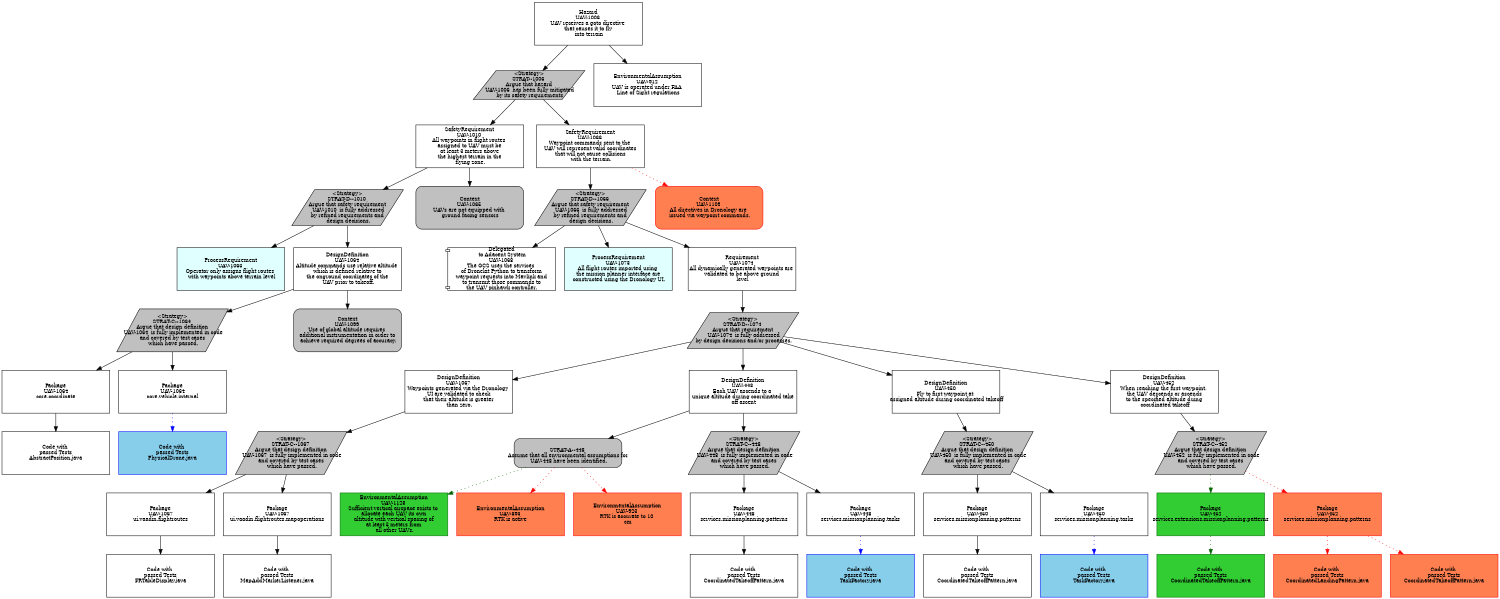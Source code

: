 digraph g { graph [autosize=false, size="10,20!", resolution=200, rankdir = "TD"];
node [ fontsize = "10" shape = "record" ];
edge [];
"UAV-1006Delta"[
label = "Hazard\nUAV-1006 \nUAV receives a goto directive \n that causes it to fly \n into terrain "
shape = "record"
color = "black"
style = "filled"
fillcolor = "white"
fixedsize = "true"
width = "3.0"
height = "1.2"
];
"STRAT--1006Delta"[
label = "<Strategy>\nSTRAT--1006 \n Argue that hazard \n  UAV-1006  has been fully mitigated \n by its safety requirements"
shape = "parallelogram"
color = "black"
style = "filled"
fillcolor = "grey"
fixedsize = "true"
width = "3.0"
height = "0.8"
];
"UAV-1010Delta"[
label = "SafetyRequirement\nUAV-1010 \nAll waypoints in flight routes \n assigned to UAV must be \n at least 3 meters above \n the highest terrain in the \n flying zone. "
shape = "record"
color = "black"
style = "filled"
fillcolor = "white"
fixedsize = "true"
width = "3.0"
height = "1.2"
];
"STRAT-D--1010Delta"[
label = "<Strategy>\nSTRAT-D--1010 \n Argue that safety requirement \n  UAV-1010  is fully addressed \n by refined requirements and \n design decisions."
shape = "parallelogram"
color = "black"
style = "filled"
fillcolor = "grey"
fixedsize = "true"
width = "3.0"
height = "1.0"
];
"UAV-1063Delta"[
label = "ProcessRequirement\nUAV-1063 \nOperator only assigns flight routes \n with waypoints above terrain level "
shape = "record"
color = "black"
style = "filled"
fillcolor = "lightcyan"
fixedsize = "true"
width = "3.0"
height = "1.2"
];
"UAV-1064Delta"[
label = "DesignDefinition\nUAV-1064 \nAltitude commands use relative altitude \n which is defined relative to \n the onground coordinates of the \n UAV prior to takeoff. "
shape = "record"
color = "black"
style = "filled"
fillcolor = "white"
fixedsize = "true"
width = "3.0"
height = "1.2"
];
"STRAT-C--1064Delta"[
label = "<Strategy>\nSTRAT-C--1064 \n Argue that design definition \n  UAV-1064  is fully implemented in code \n and covered by test cases \n which have passed."
shape = "parallelogram"
color = "black"
style = "filled"
fillcolor = "grey"
fixedsize = "true"
width = "3.0"
height = "1.2000000000000002"
];
"UAV-1064\ncore.coordinate"[
label = "Package\nUAV-1064\ncore.coordinate"
shape = "record"
color = "black"
style = "filled"
fillcolor = "white"
fixedsize = "true"
width = "3.0"
height = "1.2"
];
"UAV-1064edu.nd.dronology.core/src/edu/nd/dronology/core/coordinate/AbstractPosition.java"[
label = "Code with \n passed Tests \nAbstractPosition.java"
shape = "record"
color = "black"
style = "filled"
fillcolor = "white"
fixedsize = "true"
width = "3.0"
height = "1.2"
];
"UAV-1064\ncore.vehicle.internal"[
label = "Package\nUAV-1064\ncore.vehicle.internal"
shape = "record"
color = "black"
style = "filled"
fillcolor = "white"
fixedsize = "true"
width = "3.0"
height = "1.2"
];
"UAV-1064edu.nd.dronology.core/src/edu/nd/dronology/core/vehicle/internal/PhysicalDrone.java"[
label = "Code with \n passed Tests \nPhysicalDrone.java"
shape = "record"
color = "blue"
style = "filled"
fillcolor = "skyblue"
fixedsize = "true"
width = "3.0"
height = "1.2"
];
"UAV-1099Delta"[
label = "Context\nUAV-1099 \nUse of global altitude requires \n additional instrumentation in order to \n achieve required degrees of accuracy. "
shape = "Mrecord"
color = "black"
style = "filled"
fillcolor = "grey"
fixedsize = "true"
width = "3.0"
height = "1.2"
];
"UAV-1065Delta"[
label = "Context\nUAV-1065 \nUAVs are not equipped with \n ground facing sensors "
shape = "Mrecord"
color = "black"
style = "filled"
fillcolor = "grey"
fixedsize = "true"
width = "3.0"
height = "1.2"
];
"UAV-1066Delta"[
label = "SafetyRequirement\nUAV-1066 \nWaypoint commands sent to the \n UAV will represent valid coordinates \n that will not cause collisions \n with the terrain. "
shape = "record"
color = "black"
style = "filled"
fillcolor = "white"
fixedsize = "true"
width = "3.0"
height = "1.2"
];
"STRAT-D--1066Delta"[
label = "<Strategy>\nSTRAT-D--1066 \n Argue that safety requirement \n  UAV-1066  is fully addressed \n by refined requirements and \n design decisions."
shape = "parallelogram"
color = "black"
style = "filled"
fillcolor = "grey"
fixedsize = "true"
width = "3.0"
height = "1.0"
];
"UAV-1068Delta"[
label = " Delegated \n to Adacent System\nUAV-1068 \nThe GCS uses the services \n of Dronekit Python to transform \n waypoint requests into Mavlink and \n to transmit those commands to \n the UAV pixhawk controller. "
shape = "component"
color = "black"
style = "filled"
fillcolor = "white"
fixedsize = "true"
width = "3.0"
height = "1.2"
];
"UAV-1073Delta"[
label = "ProcessRequirement\nUAV-1073 \nAll flight routes imported using \n the mission planner interface are \n constructed using the Dronology UI. "
shape = "record"
color = "black"
style = "filled"
fillcolor = "lightcyan"
fixedsize = "true"
width = "3.0"
height = "1.2"
];
"UAV-1074Delta"[
label = "Requirement\nUAV-1074 \nAll dynamically generated waypoints are \n validated to be above ground \n level "
shape = "record"
color = "black"
style = "filled"
fillcolor = "white"
fixedsize = "true"
width = "3.0"
height = "1.2"
];
"STRAT-D--1074Delta"[
label = "<Strategy>\nSTRAT-D--1074 \n Argue that requirement \n  UAV-1074  is fully addressed \n by design decisions and/or processes."
shape = "parallelogram"
color = "black"
style = "filled"
fillcolor = "grey"
fixedsize = "true"
width = "3.0"
height = "1.0"
];
"UAV-1067Delta"[
label = "DesignDefinition\nUAV-1067 \nWaypoints generated via the Dronology \n UI are validated to check \n that their altitude is greater \n than zero. "
shape = "record"
color = "black"
style = "filled"
fillcolor = "white"
fixedsize = "true"
width = "3.0"
height = "1.2"
];
"STRAT-C--1067Delta"[
label = "<Strategy>\nSTRAT-C--1067 \n Argue that design definition \n  UAV-1067  is fully implemented in code \n and covered by test cases \n which have passed."
shape = "parallelogram"
color = "black"
style = "filled"
fillcolor = "grey"
fixedsize = "true"
width = "3.0"
height = "1.2000000000000002"
];
"UAV-1067\nui.vaadin.flightroutes"[
label = "Package\nUAV-1067\nui.vaadin.flightroutes"
shape = "record"
color = "black"
style = "filled"
fillcolor = "white"
fixedsize = "true"
width = "3.0"
height = "1.2"
];
"UAV-1067edu.nd.dronology.ui.vaadin/src/main/java/edu/nd/dronology/ui/vaadin/flightroutes/FRTableDisplay.java"[
label = "Code with \n passed Tests \nFRTableDisplay.java"
shape = "record"
color = "black"
style = "filled"
fillcolor = "white"
fixedsize = "true"
width = "3.0"
height = "1.2"
];
"UAV-1067\nui.vaadin.flightroutes.mapoperations"[
label = "Package\nUAV-1067\nui.vaadin.flightroutes.mapoperations"
shape = "record"
color = "black"
style = "filled"
fillcolor = "white"
fixedsize = "true"
width = "3.0"
height = "1.2"
];
"UAV-1067edu.nd.dronology.ui.vaadin/src/main/java/edu/nd/dronology/ui/vaadin/flightroutes/mapoperations/MapAddMarkerListener.java"[
label = "Code with \n passed Tests \nMapAddMarkerListener.java"
shape = "record"
color = "black"
style = "filled"
fillcolor = "white"
fixedsize = "true"
width = "3.0"
height = "1.2"
];
"UAV-448Delta"[
label = "DesignDefinition\nUAV-448 \nEach UAV ascends to a \n unique altitude during coordinated take \n off ascent "
shape = "record"
color = "black"
style = "filled"
fillcolor = "white"
fixedsize = "true"
width = "3.0"
height = "1.2"
];
"STRAT-A--448Delta"[
label = "<Assumption>\nSTRAT-A--448 \n Assume that all environmental assumptions for \n  UAV-448  have been identified."
shape = "Mrecord"
color = "black"
style = "filled"
fillcolor = "grey"
fixedsize = "true"
width = "3.0"
height = "0.8"
];
"UAV-1128Delta"[
label = "EnvironmentalAssumption\nUAV-1128 \nSufficient vertical airspace exists to \n allocate each UAV its own \n altitude with vertical spacing of \n at least 5 meters from \n all other UAVs. "
shape = "record"
color = "darkgreen"
style = "filled"
fillcolor = "limegreen"
fixedsize = "true"
width = "3.0"
height = "1.2"
];
"UAV-893Delta"[
label = "EnvironmentalAssumption\nUAV-893 \nRTK is active "
shape = "record"
color = "red"
style = "filled"
fillcolor = "coral"
fixedsize = "true"
width = "3.0"
height = "1.2"
];
"UAV-923Delta"[
label = "EnvironmentalAssumption\nUAV-923 \nRTK is accurate to 10 \n cm "
shape = "record"
color = "red"
style = "filled"
fillcolor = "coral"
fixedsize = "true"
width = "3.0"
height = "1.2"
];
"STRAT-A--448Delta"[
label = "<Assumption>\nSTRAT-A--448 \n Assume that all environmental assumptions for \n  UAV-448  have been identified."
shape = "Mrecord"
color = "black"
style = "filled"
fillcolor = "grey"
fixedsize = "true"
width = "3.0"
height = "0.8"
];
"UAV-1128Delta"[
label = "EnvironmentalAssumption\nUAV-1128 \nSufficient vertical airspace exists to \n allocate each UAV its own \n altitude with vertical spacing of \n at least 5 meters from \n all other UAVs. "
shape = "record"
color = "darkgreen"
style = "filled"
fillcolor = "limegreen"
fixedsize = "true"
width = "3.0"
height = "1.2"
];
"UAV-893Delta"[
label = "EnvironmentalAssumption\nUAV-893 \nRTK is active "
shape = "record"
color = "red"
style = "filled"
fillcolor = "coral"
fixedsize = "true"
width = "3.0"
height = "1.2"
];
"UAV-923Delta"[
label = "EnvironmentalAssumption\nUAV-923 \nRTK is accurate to 10 \n cm "
shape = "record"
color = "red"
style = "filled"
fillcolor = "coral"
fixedsize = "true"
width = "3.0"
height = "1.2"
];
"STRAT-C--448Delta"[
label = "<Strategy>\nSTRAT-C--448 \n Argue that design definition \n  UAV-448  is fully implemented in code \n and covered by test cases \n which have passed."
shape = "parallelogram"
color = "black"
style = "filled"
fillcolor = "grey"
fixedsize = "true"
width = "3.0"
height = "1.2000000000000002"
];
"UAV-448\nservices.missionplanning.patterns"[
label = "Package\nUAV-448\nservices.missionplanning.patterns"
shape = "record"
color = "black"
style = "filled"
fillcolor = "white"
fixedsize = "true"
width = "3.0"
height = "1.2"
];
"UAV-448edu.nd.dronology.services/src/edu/nd/dronology/services/missionplanning/patterns/CoordinatedTakeoffPattern.java"[
label = "Code with \n passed Tests \nCoordinatedTakeoffPattern.java"
shape = "record"
color = "black"
style = "filled"
fillcolor = "white"
fixedsize = "true"
width = "3.0"
height = "1.2"
];
"UAV-448edu.nd.dronology.services/src/edu/nd/dronology/services/missionplanning/patterns/CoordinatedTakeoffPattern.java"[
label = "Code with \n passed Tests \nCoordinatedTakeoffPattern.java"
shape = "record"
color = "black"
style = "filled"
fillcolor = "white"
fixedsize = "true"
width = "3.0"
height = "1.2"
];
"UAV-448\nservices.missionplanning.tasks"[
label = "Package\nUAV-448\nservices.missionplanning.tasks"
shape = "record"
color = "black"
style = "filled"
fillcolor = "white"
fixedsize = "true"
width = "3.0"
height = "1.2"
];
"UAV-448edu.nd.dronology.services/src/edu/nd/dronology/services/missionplanning/tasks/TaskFactory.java"[
label = "Code with \n passed Tests \nTaskFactory.java"
shape = "record"
color = "blue"
style = "filled"
fillcolor = "skyblue"
fixedsize = "true"
width = "3.0"
height = "1.2"
];
"UAV-448edu.nd.dronology.services/src/edu/nd/dronology/services/missionplanning/tasks/TaskFactory.java"[
label = "Code with \n passed Tests \nTaskFactory.java"
shape = "record"
color = "blue"
style = "filled"
fillcolor = "skyblue"
fixedsize = "true"
width = "3.0"
height = "1.2"
];
"STRAT-C--448Delta"[
label = "<Strategy>\nSTRAT-C--448 \n Argue that design definition \n  UAV-448  is fully implemented in code \n and covered by test cases \n which have passed."
shape = "parallelogram"
color = "black"
style = "filled"
fillcolor = "grey"
fixedsize = "true"
width = "3.0"
height = "1.2000000000000002"
];
"UAV-448\nservices.missionplanning.patterns"[
label = "Package\nUAV-448\nservices.missionplanning.patterns"
shape = "record"
color = "black"
style = "filled"
fillcolor = "white"
fixedsize = "true"
width = "3.0"
height = "1.2"
];
"UAV-448edu.nd.dronology.services/src/edu/nd/dronology/services/missionplanning/patterns/CoordinatedTakeoffPattern.java"[
label = "Code with \n passed Tests \nCoordinatedTakeoffPattern.java"
shape = "record"
color = "black"
style = "filled"
fillcolor = "white"
fixedsize = "true"
width = "3.0"
height = "1.2"
];
"UAV-448edu.nd.dronology.services/src/edu/nd/dronology/services/missionplanning/patterns/CoordinatedTakeoffPattern.java"[
label = "Code with \n passed Tests \nCoordinatedTakeoffPattern.java"
shape = "record"
color = "black"
style = "filled"
fillcolor = "white"
fixedsize = "true"
width = "3.0"
height = "1.2"
];
"UAV-448\nservices.missionplanning.tasks"[
label = "Package\nUAV-448\nservices.missionplanning.tasks"
shape = "record"
color = "black"
style = "filled"
fillcolor = "white"
fixedsize = "true"
width = "3.0"
height = "1.2"
];
"UAV-448edu.nd.dronology.services/src/edu/nd/dronology/services/missionplanning/tasks/TaskFactory.java"[
label = "Code with \n passed Tests \nTaskFactory.java"
shape = "record"
color = "blue"
style = "filled"
fillcolor = "skyblue"
fixedsize = "true"
width = "3.0"
height = "1.2"
];
"UAV-448edu.nd.dronology.services/src/edu/nd/dronology/services/missionplanning/tasks/TaskFactory.java"[
label = "Code with \n passed Tests \nTaskFactory.java"
shape = "record"
color = "blue"
style = "filled"
fillcolor = "skyblue"
fixedsize = "true"
width = "3.0"
height = "1.2"
];
"UAV-450Delta"[
label = "DesignDefinition\nUAV-450 \nFly to first waypoint at \n assigned altitude during coordinated takeoff "
shape = "record"
color = "black"
style = "filled"
fillcolor = "white"
fixedsize = "true"
width = "3.0"
height = "1.2"
];
"STRAT-C--450Delta"[
label = "<Strategy>\nSTRAT-C--450 \n Argue that design definition \n  UAV-450  is fully implemented in code \n and covered by test cases \n which have passed."
shape = "parallelogram"
color = "black"
style = "filled"
fillcolor = "grey"
fixedsize = "true"
width = "3.0"
height = "1.2000000000000002"
];
"UAV-450\nservices.missionplanning.patterns"[
label = "Package\nUAV-450\nservices.missionplanning.patterns"
shape = "record"
color = "black"
style = "filled"
fillcolor = "white"
fixedsize = "true"
width = "3.0"
height = "1.2"
];
"UAV-450edu.nd.dronology.services/src/edu/nd/dronology/services/missionplanning/patterns/CoordinatedTakeoffPattern.java"[
label = "Code with \n passed Tests \nCoordinatedTakeoffPattern.java"
shape = "record"
color = "black"
style = "filled"
fillcolor = "white"
fixedsize = "true"
width = "3.0"
height = "1.2"
];
"UAV-450edu.nd.dronology.services/src/edu/nd/dronology/services/missionplanning/patterns/CoordinatedTakeoffPattern.java"[
label = "Code with \n passed Tests \nCoordinatedTakeoffPattern.java"
shape = "record"
color = "black"
style = "filled"
fillcolor = "white"
fixedsize = "true"
width = "3.0"
height = "1.2"
];
"UAV-450\nservices.missionplanning.tasks"[
label = "Package\nUAV-450\nservices.missionplanning.tasks"
shape = "record"
color = "black"
style = "filled"
fillcolor = "white"
fixedsize = "true"
width = "3.0"
height = "1.2"
];
"UAV-450edu.nd.dronology.services/src/edu/nd/dronology/services/missionplanning/tasks/TaskFactory.java"[
label = "Code with \n passed Tests \nTaskFactory.java"
shape = "record"
color = "blue"
style = "filled"
fillcolor = "skyblue"
fixedsize = "true"
width = "3.0"
height = "1.2"
];
"UAV-450edu.nd.dronology.services/src/edu/nd/dronology/services/missionplanning/tasks/TaskFactory.java"[
label = "Code with \n passed Tests \nTaskFactory.java"
shape = "record"
color = "blue"
style = "filled"
fillcolor = "skyblue"
fixedsize = "true"
width = "3.0"
height = "1.2"
];
"STRAT-C--450Delta"[
label = "<Strategy>\nSTRAT-C--450 \n Argue that design definition \n  UAV-450  is fully implemented in code \n and covered by test cases \n which have passed."
shape = "parallelogram"
color = "black"
style = "filled"
fillcolor = "grey"
fixedsize = "true"
width = "3.0"
height = "1.2000000000000002"
];
"UAV-450\nservices.missionplanning.patterns"[
label = "Package\nUAV-450\nservices.missionplanning.patterns"
shape = "record"
color = "black"
style = "filled"
fillcolor = "white"
fixedsize = "true"
width = "3.0"
height = "1.2"
];
"UAV-450edu.nd.dronology.services/src/edu/nd/dronology/services/missionplanning/patterns/CoordinatedTakeoffPattern.java"[
label = "Code with \n passed Tests \nCoordinatedTakeoffPattern.java"
shape = "record"
color = "black"
style = "filled"
fillcolor = "white"
fixedsize = "true"
width = "3.0"
height = "1.2"
];
"UAV-450edu.nd.dronology.services/src/edu/nd/dronology/services/missionplanning/patterns/CoordinatedTakeoffPattern.java"[
label = "Code with \n passed Tests \nCoordinatedTakeoffPattern.java"
shape = "record"
color = "black"
style = "filled"
fillcolor = "white"
fixedsize = "true"
width = "3.0"
height = "1.2"
];
"UAV-450\nservices.missionplanning.tasks"[
label = "Package\nUAV-450\nservices.missionplanning.tasks"
shape = "record"
color = "black"
style = "filled"
fillcolor = "white"
fixedsize = "true"
width = "3.0"
height = "1.2"
];
"UAV-450edu.nd.dronology.services/src/edu/nd/dronology/services/missionplanning/tasks/TaskFactory.java"[
label = "Code with \n passed Tests \nTaskFactory.java"
shape = "record"
color = "blue"
style = "filled"
fillcolor = "skyblue"
fixedsize = "true"
width = "3.0"
height = "1.2"
];
"UAV-450edu.nd.dronology.services/src/edu/nd/dronology/services/missionplanning/tasks/TaskFactory.java"[
label = "Code with \n passed Tests \nTaskFactory.java"
shape = "record"
color = "blue"
style = "filled"
fillcolor = "skyblue"
fixedsize = "true"
width = "3.0"
height = "1.2"
];
"UAV-452Delta"[
label = "DesignDefinition\nUAV-452 \nWhen reaching the first waypoint, \n the UAV descends or ascends \n to the specified altitude duing \n coordinated takeoff "
shape = "record"
color = "black"
style = "filled"
fillcolor = "white"
fixedsize = "true"
width = "3.0"
height = "1.2"
];
"STRAT-C--452Delta"[
label = "<Strategy>\nSTRAT-C--452 \n Argue that design definition \n  UAV-452  is fully implemented in code \n and covered by test cases \n which have passed."
shape = "parallelogram"
color = "black"
style = "filled"
fillcolor = "grey"
fixedsize = "true"
width = "3.0"
height = "1.2000000000000002"
];
"UAV-452\nservices.extensions.missionplanning.patterns"[
label = "Package\nUAV-452\nservices.extensions.missionplanning.patterns"
shape = "record"
color = "darkgreen"
style = "filled"
fillcolor = "limegreen"
fixedsize = "true"
width = "3.0"
height = "1.2"
];
"UAV-452edu.nd.dronology.services.extensions.missionplanning/src/edu/nd/dronology/services/extensions/missionplanning/patterns/CoordinatedTakeoffPattern.java"[
label = "Code with \n passed Tests \nCoordinatedTakeoffPattern.java"
shape = "record"
color = "darkgreen"
style = "filled"
fillcolor = "limegreen"
fixedsize = "true"
width = "3.0"
height = "1.2"
];
"UAV-452\nservices.missionplanning.patterns"[
label = "Package\nUAV-452\nservices.missionplanning.patterns"
shape = "record"
color = "red"
style = "filled"
fillcolor = "coral"
fixedsize = "true"
width = "3.0"
height = "1.2"
];
"UAV-452edu.nd.dronology.services/src/edu/nd/dronology/services/missionplanning/patterns/CoordinatedLandingPattern.java"[
label = "Code with \n passed Tests \nCoordinatedLandingPattern.java"
shape = "record"
color = "red"
style = "filled"
fillcolor = "coral"
fixedsize = "true"
width = "3.0"
height = "1.2"
];
"UAV-452edu.nd.dronology.services/src/edu/nd/dronology/services/missionplanning/patterns/CoordinatedLandingPattern.java"[
label = "Code with \n passed Tests \nCoordinatedLandingPattern.java"
shape = "record"
color = "red"
style = "filled"
fillcolor = "coral"
fixedsize = "true"
width = "3.0"
height = "1.2"
];
"UAV-452edu.nd.dronology.services/src/edu/nd/dronology/services/missionplanning/patterns/CoordinatedTakeoffPattern.java"[
label = "Code with \n passed Tests \nCoordinatedTakeoffPattern.java"
shape = "record"
color = "red"
style = "filled"
fillcolor = "coral"
fixedsize = "true"
width = "3.0"
height = "1.2"
];
"UAV-452edu.nd.dronology.services/src/edu/nd/dronology/services/missionplanning/patterns/CoordinatedTakeoffPattern.java"[
label = "Code with \n passed Tests \nCoordinatedTakeoffPattern.java"
shape = "record"
color = "red"
style = "filled"
fillcolor = "coral"
fixedsize = "true"
width = "3.0"
height = "1.2"
];
"STRAT-C--452Delta"[
label = "<Strategy>\nSTRAT-C--452 \n Argue that design definition \n  UAV-452  is fully implemented in code \n and covered by test cases \n which have passed."
shape = "parallelogram"
color = "black"
style = "filled"
fillcolor = "grey"
fixedsize = "true"
width = "3.0"
height = "1.2000000000000002"
];
"UAV-452\nservices.extensions.missionplanning.patterns"[
label = "Package\nUAV-452\nservices.extensions.missionplanning.patterns"
shape = "record"
color = "darkgreen"
style = "filled"
fillcolor = "limegreen"
fixedsize = "true"
width = "3.0"
height = "1.2"
];
"UAV-452edu.nd.dronology.services.extensions.missionplanning/src/edu/nd/dronology/services/extensions/missionplanning/patterns/CoordinatedTakeoffPattern.java"[
label = "Code with \n passed Tests \nCoordinatedTakeoffPattern.java"
shape = "record"
color = "darkgreen"
style = "filled"
fillcolor = "limegreen"
fixedsize = "true"
width = "3.0"
height = "1.2"
];
"UAV-452\nservices.missionplanning.patterns"[
label = "Package\nUAV-452\nservices.missionplanning.patterns"
shape = "record"
color = "red"
style = "filled"
fillcolor = "coral"
fixedsize = "true"
width = "3.0"
height = "1.2"
];
"UAV-452edu.nd.dronology.services/src/edu/nd/dronology/services/missionplanning/patterns/CoordinatedLandingPattern.java"[
label = "Code with \n passed Tests \nCoordinatedLandingPattern.java"
shape = "record"
color = "red"
style = "filled"
fillcolor = "coral"
fixedsize = "true"
width = "3.0"
height = "1.2"
];
"UAV-452edu.nd.dronology.services/src/edu/nd/dronology/services/missionplanning/patterns/CoordinatedLandingPattern.java"[
label = "Code with \n passed Tests \nCoordinatedLandingPattern.java"
shape = "record"
color = "red"
style = "filled"
fillcolor = "coral"
fixedsize = "true"
width = "3.0"
height = "1.2"
];
"UAV-452edu.nd.dronology.services/src/edu/nd/dronology/services/missionplanning/patterns/CoordinatedTakeoffPattern.java"[
label = "Code with \n passed Tests \nCoordinatedTakeoffPattern.java"
shape = "record"
color = "red"
style = "filled"
fillcolor = "coral"
fixedsize = "true"
width = "3.0"
height = "1.2"
];
"UAV-452edu.nd.dronology.services/src/edu/nd/dronology/services/missionplanning/patterns/CoordinatedTakeoffPattern.java"[
label = "Code with \n passed Tests \nCoordinatedTakeoffPattern.java"
shape = "record"
color = "red"
style = "filled"
fillcolor = "coral"
fixedsize = "true"
width = "3.0"
height = "1.2"
];
"UAV-1109Delta"[
label = "Context\nUAV-1109 \nAll directives in Dronology are \n issued via waypoint commands. "
shape = "Mrecord"
color = "red"
style = "filled"
fillcolor = "coral"
fixedsize = "true"
width = "3.0"
height = "1.2"
];
"UAV-912Delta"[
label = "EnvironmentalAssumption\nUAV-912 \nUAV is operated under FAA \n Line of Sight regulations "
shape = "record"
color = "black"
style = "filled"
fillcolor = "white"
fixedsize = "true"
width = "3.0"
height = "1.2"
];
"UAV-1006Delta" -> "STRAT--1006Delta"[style = "solid" color = black];
"STRAT--1006Delta" -> "UAV-1010Delta"[style = "solid" color = black];
"UAV-1010Delta" -> "STRAT-D--1010Delta"[style = "solid" color = black];
"STRAT-D--1010Delta" -> "UAV-1063Delta"[style = "solid" color = black];
"STRAT-D--1010Delta" -> "UAV-1064Delta"[style = "solid" color = black];
"UAV-1064Delta" -> "STRAT-C--1064Delta"[style = "solid" color = black];
"STRAT-C--1064Delta" -> "UAV-1064\ncore.coordinate"[style = "solid" color = black];
"UAV-1064\ncore.coordinate" -> "UAV-1064edu.nd.dronology.core/src/edu/nd/dronology/core/coordinate/AbstractPosition.java"[style = "solid" color = black];
"STRAT-C--1064Delta" -> "UAV-1064\ncore.vehicle.internal"[style = "solid" color = black];
"UAV-1064\ncore.vehicle.internal" -> "UAV-1064edu.nd.dronology.core/src/edu/nd/dronology/core/vehicle/internal/PhysicalDrone.java"[style = "dotted" color = blue];
"UAV-1064Delta" -> "UAV-1099Delta"[style = "solid" color = black];
"UAV-1010Delta" -> "UAV-1065Delta"[style = "solid" color = black];
"STRAT--1006Delta" -> "UAV-1066Delta"[style = "solid" color = black];
"UAV-1066Delta" -> "STRAT-D--1066Delta"[style = "solid" color = black];
"STRAT-D--1066Delta" -> "UAV-1068Delta"[style = "solid" color = black];
"STRAT-D--1066Delta" -> "UAV-1073Delta"[style = "solid" color = black];
"STRAT-D--1066Delta" -> "UAV-1074Delta"[style = "solid" color = black];
"UAV-1074Delta" -> "STRAT-D--1074Delta"[style = "solid" color = black];
"STRAT-D--1074Delta" -> "UAV-1067Delta"[style = "solid" color = black];
"UAV-1067Delta" -> "STRAT-C--1067Delta"[style = "solid" color = black];
"STRAT-C--1067Delta" -> "UAV-1067\nui.vaadin.flightroutes"[style = "solid" color = black];
"UAV-1067\nui.vaadin.flightroutes" -> "UAV-1067edu.nd.dronology.ui.vaadin/src/main/java/edu/nd/dronology/ui/vaadin/flightroutes/FRTableDisplay.java"[style = "solid" color = black];
"STRAT-C--1067Delta" -> "UAV-1067\nui.vaadin.flightroutes.mapoperations"[style = "solid" color = black];
"UAV-1067\nui.vaadin.flightroutes.mapoperations" -> "UAV-1067edu.nd.dronology.ui.vaadin/src/main/java/edu/nd/dronology/ui/vaadin/flightroutes/mapoperations/MapAddMarkerListener.java"[style = "solid" color = black];
"STRAT-D--1074Delta" -> "UAV-448Delta"[style = "solid" color = black];
"UAV-448Delta" -> "STRAT-A--448Delta"[style = "solid" color = black];
"STRAT-A--448Delta" -> "UAV-1128Delta"[style = "dotted" color = darkgreen];
"STRAT-A--448Delta" -> "UAV-893Delta"[style = "dotted" color = red];
"STRAT-A--448Delta" -> "UAV-923Delta"[style = "dotted" color = red];
"UAV-448Delta" -> "STRAT-C--448Delta"[style = "solid" color = black];
"STRAT-C--448Delta" -> "UAV-448\nservices.missionplanning.patterns"[style = "solid" color = black];
"UAV-448\nservices.missionplanning.patterns" -> "UAV-448edu.nd.dronology.services/src/edu/nd/dronology/services/missionplanning/patterns/CoordinatedTakeoffPattern.java"[style = "solid" color = black];
"STRAT-C--448Delta" -> "UAV-448\nservices.missionplanning.tasks"[style = "solid" color = black];
"UAV-448\nservices.missionplanning.tasks" -> "UAV-448edu.nd.dronology.services/src/edu/nd/dronology/services/missionplanning/tasks/TaskFactory.java"[style = "dotted" color = blue];
"STRAT-D--1074Delta" -> "UAV-450Delta"[style = "solid" color = black];
"UAV-450Delta" -> "STRAT-C--450Delta"[style = "solid" color = black];
"STRAT-C--450Delta" -> "UAV-450\nservices.missionplanning.patterns"[style = "solid" color = black];
"UAV-450\nservices.missionplanning.patterns" -> "UAV-450edu.nd.dronology.services/src/edu/nd/dronology/services/missionplanning/patterns/CoordinatedTakeoffPattern.java"[style = "solid" color = black];
"STRAT-C--450Delta" -> "UAV-450\nservices.missionplanning.tasks"[style = "solid" color = black];
"UAV-450\nservices.missionplanning.tasks" -> "UAV-450edu.nd.dronology.services/src/edu/nd/dronology/services/missionplanning/tasks/TaskFactory.java"[style = "dotted" color = blue];
"STRAT-D--1074Delta" -> "UAV-452Delta"[style = "solid" color = black];
"UAV-452Delta" -> "STRAT-C--452Delta"[style = "solid" color = black];
"STRAT-C--452Delta" -> "UAV-452\nservices.extensions.missionplanning.patterns"[style = "dotted" color = darkgreen];
"UAV-452\nservices.extensions.missionplanning.patterns" -> "UAV-452edu.nd.dronology.services.extensions.missionplanning/src/edu/nd/dronology/services/extensions/missionplanning/patterns/CoordinatedTakeoffPattern.java"[style = "dotted" color = darkgreen];
"STRAT-C--452Delta" -> "UAV-452\nservices.missionplanning.patterns"[style = "dotted" color = red];
"UAV-452\nservices.missionplanning.patterns" -> "UAV-452edu.nd.dronology.services/src/edu/nd/dronology/services/missionplanning/patterns/CoordinatedLandingPattern.java"[style = "dotted" color = red];
"UAV-452\nservices.missionplanning.patterns" -> "UAV-452edu.nd.dronology.services/src/edu/nd/dronology/services/missionplanning/patterns/CoordinatedTakeoffPattern.java"[style = "dotted" color = red];
"UAV-1066Delta" -> "UAV-1109Delta"[style = "dotted" color = red];
"UAV-1006Delta" -> "UAV-912Delta"[style = "solid" color = black];
}
